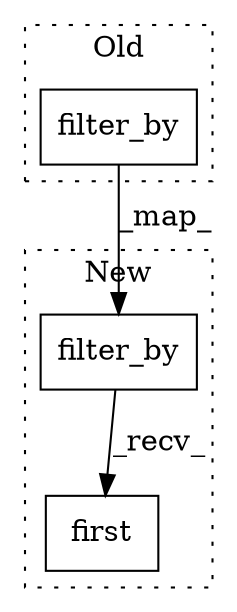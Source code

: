 digraph G {
subgraph cluster0 {
1 [label="filter_by" a="32" s="4125,4155" l="10,1" shape="box"];
label = "Old";
style="dotted";
}
subgraph cluster1 {
2 [label="filter_by" a="32" s="4117,4147" l="10,1" shape="box"];
3 [label="first" a="32" s="4149" l="7" shape="box"];
label = "New";
style="dotted";
}
1 -> 2 [label="_map_"];
2 -> 3 [label="_recv_"];
}